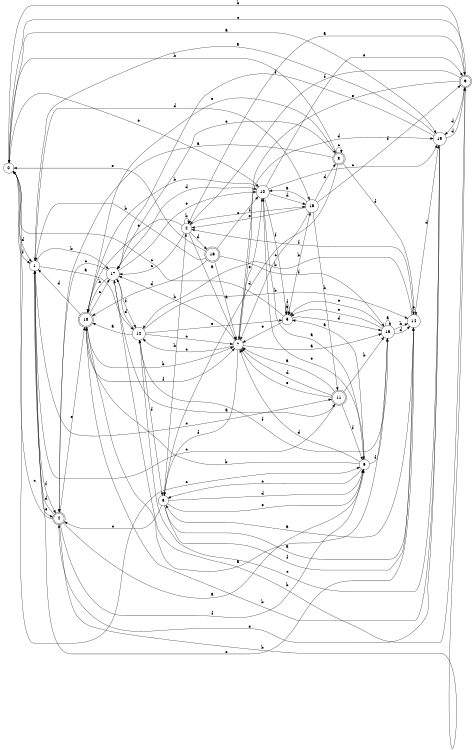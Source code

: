 digraph n16_2 {
__start0 [label="" shape="none"];

rankdir=LR;
size="8,5";

s0 [style="filled", color="black", fillcolor="white" shape="circle", label="0"];
s1 [style="filled", color="black", fillcolor="white" shape="circle", label="1"];
s2 [style="filled", color="black", fillcolor="white" shape="circle", label="2"];
s3 [style="filled", color="black", fillcolor="white" shape="circle", label="3"];
s4 [style="rounded,filled", color="black", fillcolor="white" shape="doublecircle", label="4"];
s5 [style="filled", color="black", fillcolor="white" shape="circle", label="5"];
s6 [style="filled", color="black", fillcolor="white" shape="circle", label="6"];
s7 [style="filled", color="black", fillcolor="white" shape="circle", label="7"];
s8 [style="rounded,filled", color="black", fillcolor="white" shape="doublecircle", label="8"];
s9 [style="rounded,filled", color="black", fillcolor="white" shape="doublecircle", label="9"];
s10 [style="filled", color="black", fillcolor="white" shape="circle", label="10"];
s11 [style="rounded,filled", color="black", fillcolor="white" shape="doublecircle", label="11"];
s12 [style="filled", color="black", fillcolor="white" shape="circle", label="12"];
s13 [style="filled", color="black", fillcolor="white" shape="circle", label="13"];
s14 [style="filled", color="black", fillcolor="white" shape="circle", label="14"];
s15 [style="filled", color="black", fillcolor="white" shape="circle", label="15"];
s16 [style="rounded,filled", color="black", fillcolor="white" shape="doublecircle", label="16"];
s17 [style="filled", color="black", fillcolor="white" shape="circle", label="17"];
s18 [style="rounded,filled", color="black", fillcolor="white" shape="doublecircle", label="18"];
s19 [style="filled", color="black", fillcolor="white" shape="circle", label="19"];
s0 -> s19 [label="a"];
s0 -> s9 [label="b"];
s0 -> s6 [label="c"];
s0 -> s1 [label="d"];
s0 -> s10 [label="e"];
s0 -> s1 [label="f"];
s1 -> s12 [label="a"];
s1 -> s17 [label="b"];
s1 -> s11 [label="c"];
s1 -> s15 [label="d"];
s1 -> s4 [label="e"];
s1 -> s4 [label="f"];
s2 -> s7 [label="a"];
s2 -> s2 [label="b"];
s2 -> s17 [label="c"];
s2 -> s16 [label="d"];
s2 -> s18 [label="e"];
s2 -> s15 [label="f"];
s3 -> s14 [label="a"];
s3 -> s2 [label="b"];
s3 -> s4 [label="c"];
s3 -> s6 [label="d"];
s3 -> s6 [label="e"];
s3 -> s14 [label="f"];
s4 -> s6 [label="a"];
s4 -> s9 [label="b"];
s4 -> s0 [label="c"];
s4 -> s1 [label="d"];
s4 -> s18 [label="e"];
s4 -> s6 [label="f"];
s5 -> s5 [label="a"];
s5 -> s15 [label="b"];
s5 -> s0 [label="c"];
s5 -> s13 [label="d"];
s5 -> s7 [label="e"];
s5 -> s5 [label="f"];
s6 -> s5 [label="a"];
s6 -> s18 [label="b"];
s6 -> s3 [label="c"];
s6 -> s7 [label="d"];
s6 -> s10 [label="e"];
s6 -> s13 [label="f"];
s7 -> s13 [label="a"];
s7 -> s17 [label="b"];
s7 -> s12 [label="c"];
s7 -> s19 [label="d"];
s7 -> s10 [label="e"];
s7 -> s3 [label="f"];
s8 -> s4 [label="a"];
s8 -> s0 [label="b"];
s8 -> s8 [label="c"];
s8 -> s3 [label="d"];
s8 -> s17 [label="e"];
s8 -> s14 [label="f"];
s9 -> s2 [label="a"];
s9 -> s17 [label="b"];
s9 -> s0 [label="c"];
s9 -> s19 [label="d"];
s9 -> s7 [label="e"];
s9 -> s2 [label="f"];
s10 -> s6 [label="a"];
s10 -> s18 [label="b"];
s10 -> s19 [label="c"];
s10 -> s15 [label="d"];
s10 -> s9 [label="e"];
s10 -> s5 [label="f"];
s11 -> s7 [label="a"];
s11 -> s13 [label="b"];
s11 -> s1 [label="c"];
s11 -> s7 [label="d"];
s11 -> s7 [label="e"];
s11 -> s6 [label="f"];
s12 -> s18 [label="a"];
s12 -> s14 [label="b"];
s12 -> s7 [label="c"];
s12 -> s17 [label="d"];
s12 -> s5 [label="e"];
s12 -> s3 [label="f"];
s13 -> s13 [label="a"];
s13 -> s14 [label="b"];
s13 -> s5 [label="c"];
s13 -> s14 [label="d"];
s13 -> s5 [label="e"];
s13 -> s12 [label="f"];
s14 -> s3 [label="a"];
s14 -> s12 [label="b"];
s14 -> s1 [label="c"];
s14 -> s19 [label="d"];
s14 -> s14 [label="e"];
s14 -> s2 [label="f"];
s15 -> s10 [label="a"];
s15 -> s11 [label="b"];
s15 -> s7 [label="c"];
s15 -> s8 [label="d"];
s15 -> s2 [label="e"];
s15 -> s9 [label="f"];
s16 -> s7 [label="a"];
s16 -> s1 [label="b"];
s16 -> s10 [label="c"];
s16 -> s18 [label="d"];
s16 -> s0 [label="e"];
s16 -> s13 [label="f"];
s17 -> s11 [label="a"];
s17 -> s18 [label="b"];
s17 -> s4 [label="c"];
s17 -> s10 [label="d"];
s17 -> s10 [label="e"];
s17 -> s12 [label="f"];
s18 -> s13 [label="a"];
s18 -> s7 [label="b"];
s18 -> s17 [label="c"];
s18 -> s1 [label="d"];
s18 -> s8 [label="e"];
s18 -> s7 [label="f"];
s19 -> s1 [label="a"];
s19 -> s18 [label="b"];
s19 -> s12 [label="c"];
s19 -> s9 [label="d"];
s19 -> s4 [label="e"];
s19 -> s17 [label="f"];

}